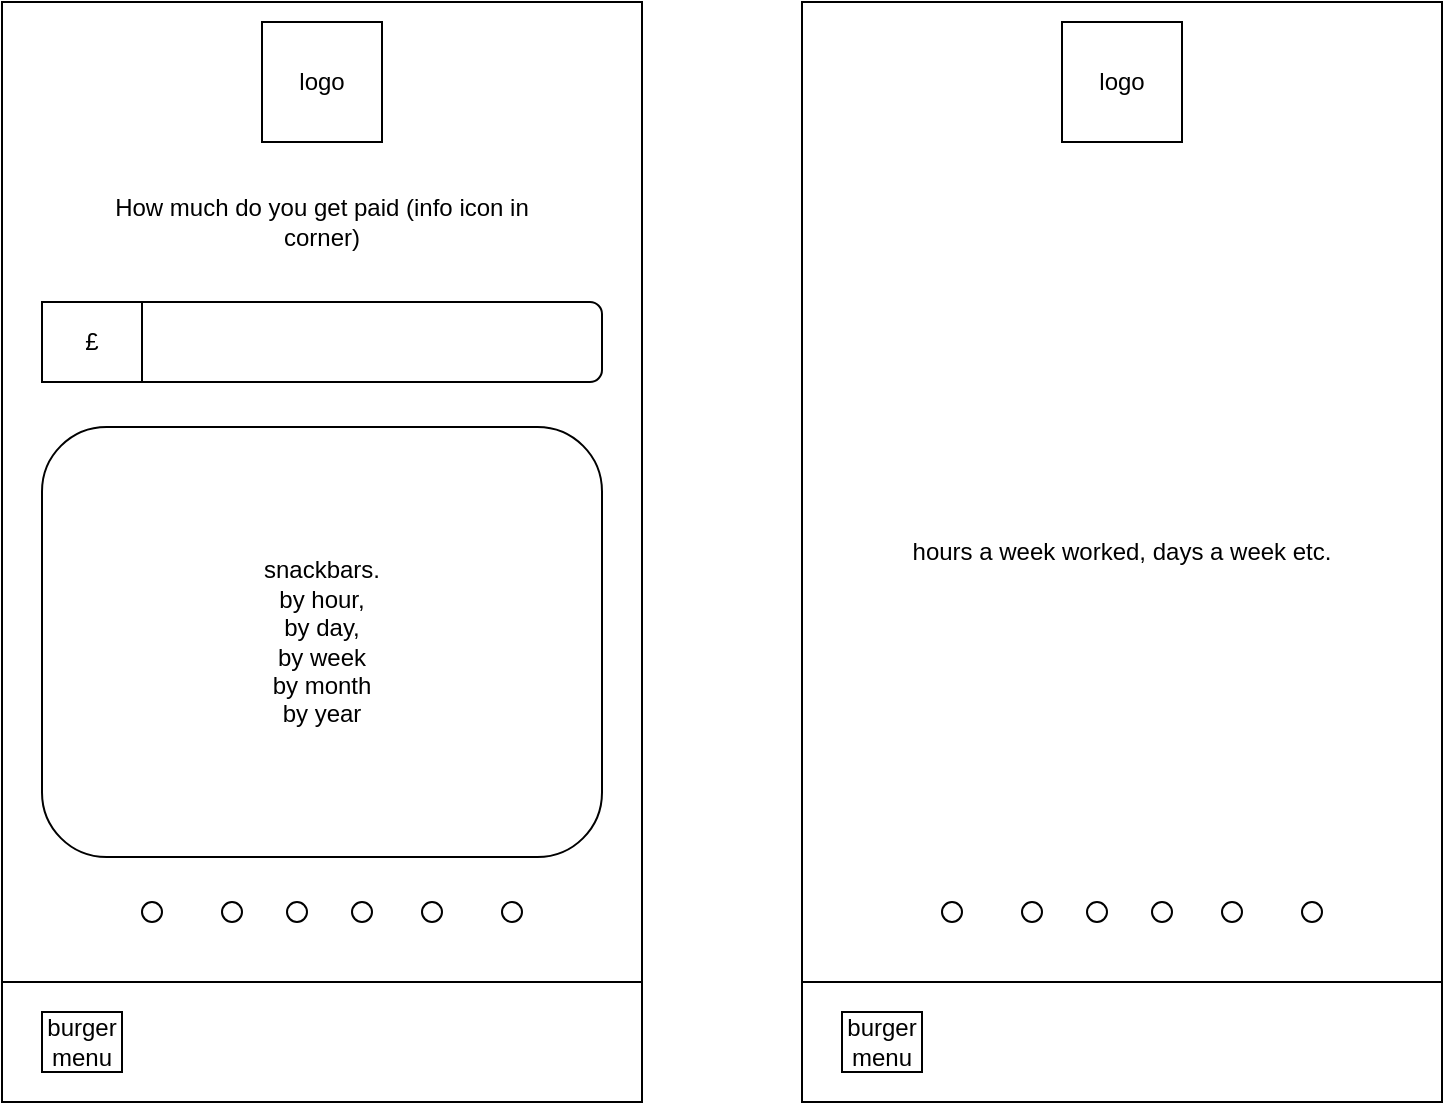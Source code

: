 <mxfile version="10.8.4" type="device"><diagram id="9ZeIYUq6Tlt2MPknqEmC" name="Page-1"><mxGraphModel dx="1328" dy="773" grid="1" gridSize="10" guides="1" tooltips="1" connect="1" arrows="1" fold="1" page="1" pageScale="1" pageWidth="827" pageHeight="1169" math="0" shadow="0"><root><mxCell id="0"/><mxCell id="1" parent="0"/><mxCell id="vI9E-Uh3dSqZBYcHhJIM-1" value="" style="whiteSpace=wrap;html=1;" vertex="1" parent="1"><mxGeometry x="40" y="40" width="320" height="550" as="geometry"/></mxCell><mxCell id="vI9E-Uh3dSqZBYcHhJIM-4" value="" style="rounded=0;whiteSpace=wrap;html=1;" vertex="1" parent="1"><mxGeometry x="40" y="530" width="320" height="60" as="geometry"/></mxCell><mxCell id="vI9E-Uh3dSqZBYcHhJIM-6" value="burger menu" style="rounded=0;whiteSpace=wrap;html=1;" vertex="1" parent="1"><mxGeometry x="60" y="545" width="40" height="30" as="geometry"/></mxCell><mxCell id="vI9E-Uh3dSqZBYcHhJIM-7" value="logo" style="whiteSpace=wrap;html=1;aspect=fixed;" vertex="1" parent="1"><mxGeometry x="170" y="50" width="60" height="60" as="geometry"/></mxCell><mxCell id="vI9E-Uh3dSqZBYcHhJIM-8" value="" style="rounded=1;whiteSpace=wrap;html=1;" vertex="1" parent="1"><mxGeometry x="60" y="190" width="280" height="40" as="geometry"/></mxCell><mxCell id="vI9E-Uh3dSqZBYcHhJIM-9" value="£" style="rounded=0;whiteSpace=wrap;html=1;" vertex="1" parent="1"><mxGeometry x="60" y="190" width="50" height="40" as="geometry"/></mxCell><mxCell id="vI9E-Uh3dSqZBYcHhJIM-10" value="snackbars.&lt;br&gt;by hour,&lt;br&gt;by day,&lt;br&gt;by week&lt;br&gt;by month&lt;br&gt;by year&lt;br&gt;" style="rounded=1;whiteSpace=wrap;html=1;" vertex="1" parent="1"><mxGeometry x="60" y="252.5" width="280" height="215" as="geometry"/></mxCell><mxCell id="vI9E-Uh3dSqZBYcHhJIM-12" value="" style="ellipse;whiteSpace=wrap;html=1;aspect=fixed;" vertex="1" parent="1"><mxGeometry x="110" y="490" width="10" height="10" as="geometry"/></mxCell><mxCell id="vI9E-Uh3dSqZBYcHhJIM-13" value="" style="ellipse;whiteSpace=wrap;html=1;aspect=fixed;" vertex="1" parent="1"><mxGeometry x="150" y="490" width="10" height="10" as="geometry"/></mxCell><mxCell id="vI9E-Uh3dSqZBYcHhJIM-14" value="" style="ellipse;whiteSpace=wrap;html=1;aspect=fixed;" vertex="1" parent="1"><mxGeometry x="182.5" y="490" width="10" height="10" as="geometry"/></mxCell><mxCell id="vI9E-Uh3dSqZBYcHhJIM-15" value="" style="ellipse;whiteSpace=wrap;html=1;aspect=fixed;" vertex="1" parent="1"><mxGeometry x="215" y="490" width="10" height="10" as="geometry"/></mxCell><mxCell id="vI9E-Uh3dSqZBYcHhJIM-16" value="" style="ellipse;whiteSpace=wrap;html=1;aspect=fixed;" vertex="1" parent="1"><mxGeometry x="250" y="490" width="10" height="10" as="geometry"/></mxCell><mxCell id="vI9E-Uh3dSqZBYcHhJIM-17" value="" style="ellipse;whiteSpace=wrap;html=1;aspect=fixed;" vertex="1" parent="1"><mxGeometry x="290" y="490" width="10" height="10" as="geometry"/></mxCell><mxCell id="vI9E-Uh3dSqZBYcHhJIM-19" value="hours a week worked, days a week etc." style="whiteSpace=wrap;html=1;" vertex="1" parent="1"><mxGeometry x="440" y="40" width="320" height="550" as="geometry"/></mxCell><mxCell id="vI9E-Uh3dSqZBYcHhJIM-20" value="" style="rounded=0;whiteSpace=wrap;html=1;" vertex="1" parent="1"><mxGeometry x="440" y="530" width="320" height="60" as="geometry"/></mxCell><mxCell id="vI9E-Uh3dSqZBYcHhJIM-21" value="burger menu" style="rounded=0;whiteSpace=wrap;html=1;" vertex="1" parent="1"><mxGeometry x="460" y="545" width="40" height="30" as="geometry"/></mxCell><mxCell id="vI9E-Uh3dSqZBYcHhJIM-22" value="logo" style="whiteSpace=wrap;html=1;aspect=fixed;" vertex="1" parent="1"><mxGeometry x="570" y="50" width="60" height="60" as="geometry"/></mxCell><mxCell id="vI9E-Uh3dSqZBYcHhJIM-26" value="" style="ellipse;whiteSpace=wrap;html=1;aspect=fixed;" vertex="1" parent="1"><mxGeometry x="510" y="490" width="10" height="10" as="geometry"/></mxCell><mxCell id="vI9E-Uh3dSqZBYcHhJIM-27" value="" style="ellipse;whiteSpace=wrap;html=1;aspect=fixed;" vertex="1" parent="1"><mxGeometry x="550" y="490" width="10" height="10" as="geometry"/></mxCell><mxCell id="vI9E-Uh3dSqZBYcHhJIM-28" value="" style="ellipse;whiteSpace=wrap;html=1;aspect=fixed;" vertex="1" parent="1"><mxGeometry x="582.5" y="490" width="10" height="10" as="geometry"/></mxCell><mxCell id="vI9E-Uh3dSqZBYcHhJIM-29" value="" style="ellipse;whiteSpace=wrap;html=1;aspect=fixed;" vertex="1" parent="1"><mxGeometry x="615" y="490" width="10" height="10" as="geometry"/></mxCell><mxCell id="vI9E-Uh3dSqZBYcHhJIM-30" value="" style="ellipse;whiteSpace=wrap;html=1;aspect=fixed;" vertex="1" parent="1"><mxGeometry x="650" y="490" width="10" height="10" as="geometry"/></mxCell><mxCell id="vI9E-Uh3dSqZBYcHhJIM-31" value="" style="ellipse;whiteSpace=wrap;html=1;aspect=fixed;" vertex="1" parent="1"><mxGeometry x="690" y="490" width="10" height="10" as="geometry"/></mxCell><mxCell id="vI9E-Uh3dSqZBYcHhJIM-32" value="How much do you get paid (info icon in corner)" style="text;html=1;strokeColor=none;fillColor=none;align=center;verticalAlign=middle;whiteSpace=wrap;rounded=0;" vertex="1" parent="1"><mxGeometry x="75" y="140" width="250" height="20" as="geometry"/></mxCell></root></mxGraphModel></diagram></mxfile>